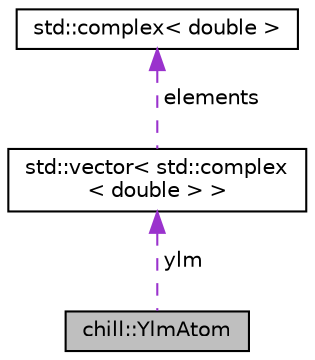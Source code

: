 digraph "chill::YlmAtom"
{
 // INTERACTIVE_SVG=YES
 // LATEX_PDF_SIZE
  edge [fontname="Helvetica",fontsize="10",labelfontname="Helvetica",labelfontsize="10"];
  node [fontname="Helvetica",fontsize="10",shape=record];
  Node1 [label="chill::YlmAtom",height=0.2,width=0.4,color="black", fillcolor="grey75", style="filled", fontcolor="black",tooltip="This contains a complex vector of length ."];
  Node2 -> Node1 [dir="back",color="darkorchid3",fontsize="10",style="dashed",label=" ylm" ,fontname="Helvetica"];
  Node2 [label="std::vector\< std::complex\l\< double \> \>",height=0.2,width=0.4,color="black", fillcolor="white", style="filled",URL="/home/runner/work/seams-core/seams-core/tags/cppreference-doxygen-web.tag.xml$cpp/container/vector.html",tooltip=" "];
  Node3 -> Node2 [dir="back",color="darkorchid3",fontsize="10",style="dashed",label=" elements" ,fontname="Helvetica"];
  Node3 [label="std::complex\< double \>",height=0.2,width=0.4,color="black", fillcolor="white", style="filled",URL="/home/runner/work/seams-core/seams-core/tags/cppreference-doxygen-web.tag.xml$cpp/numeric/complex.html",tooltip=" "];
}
